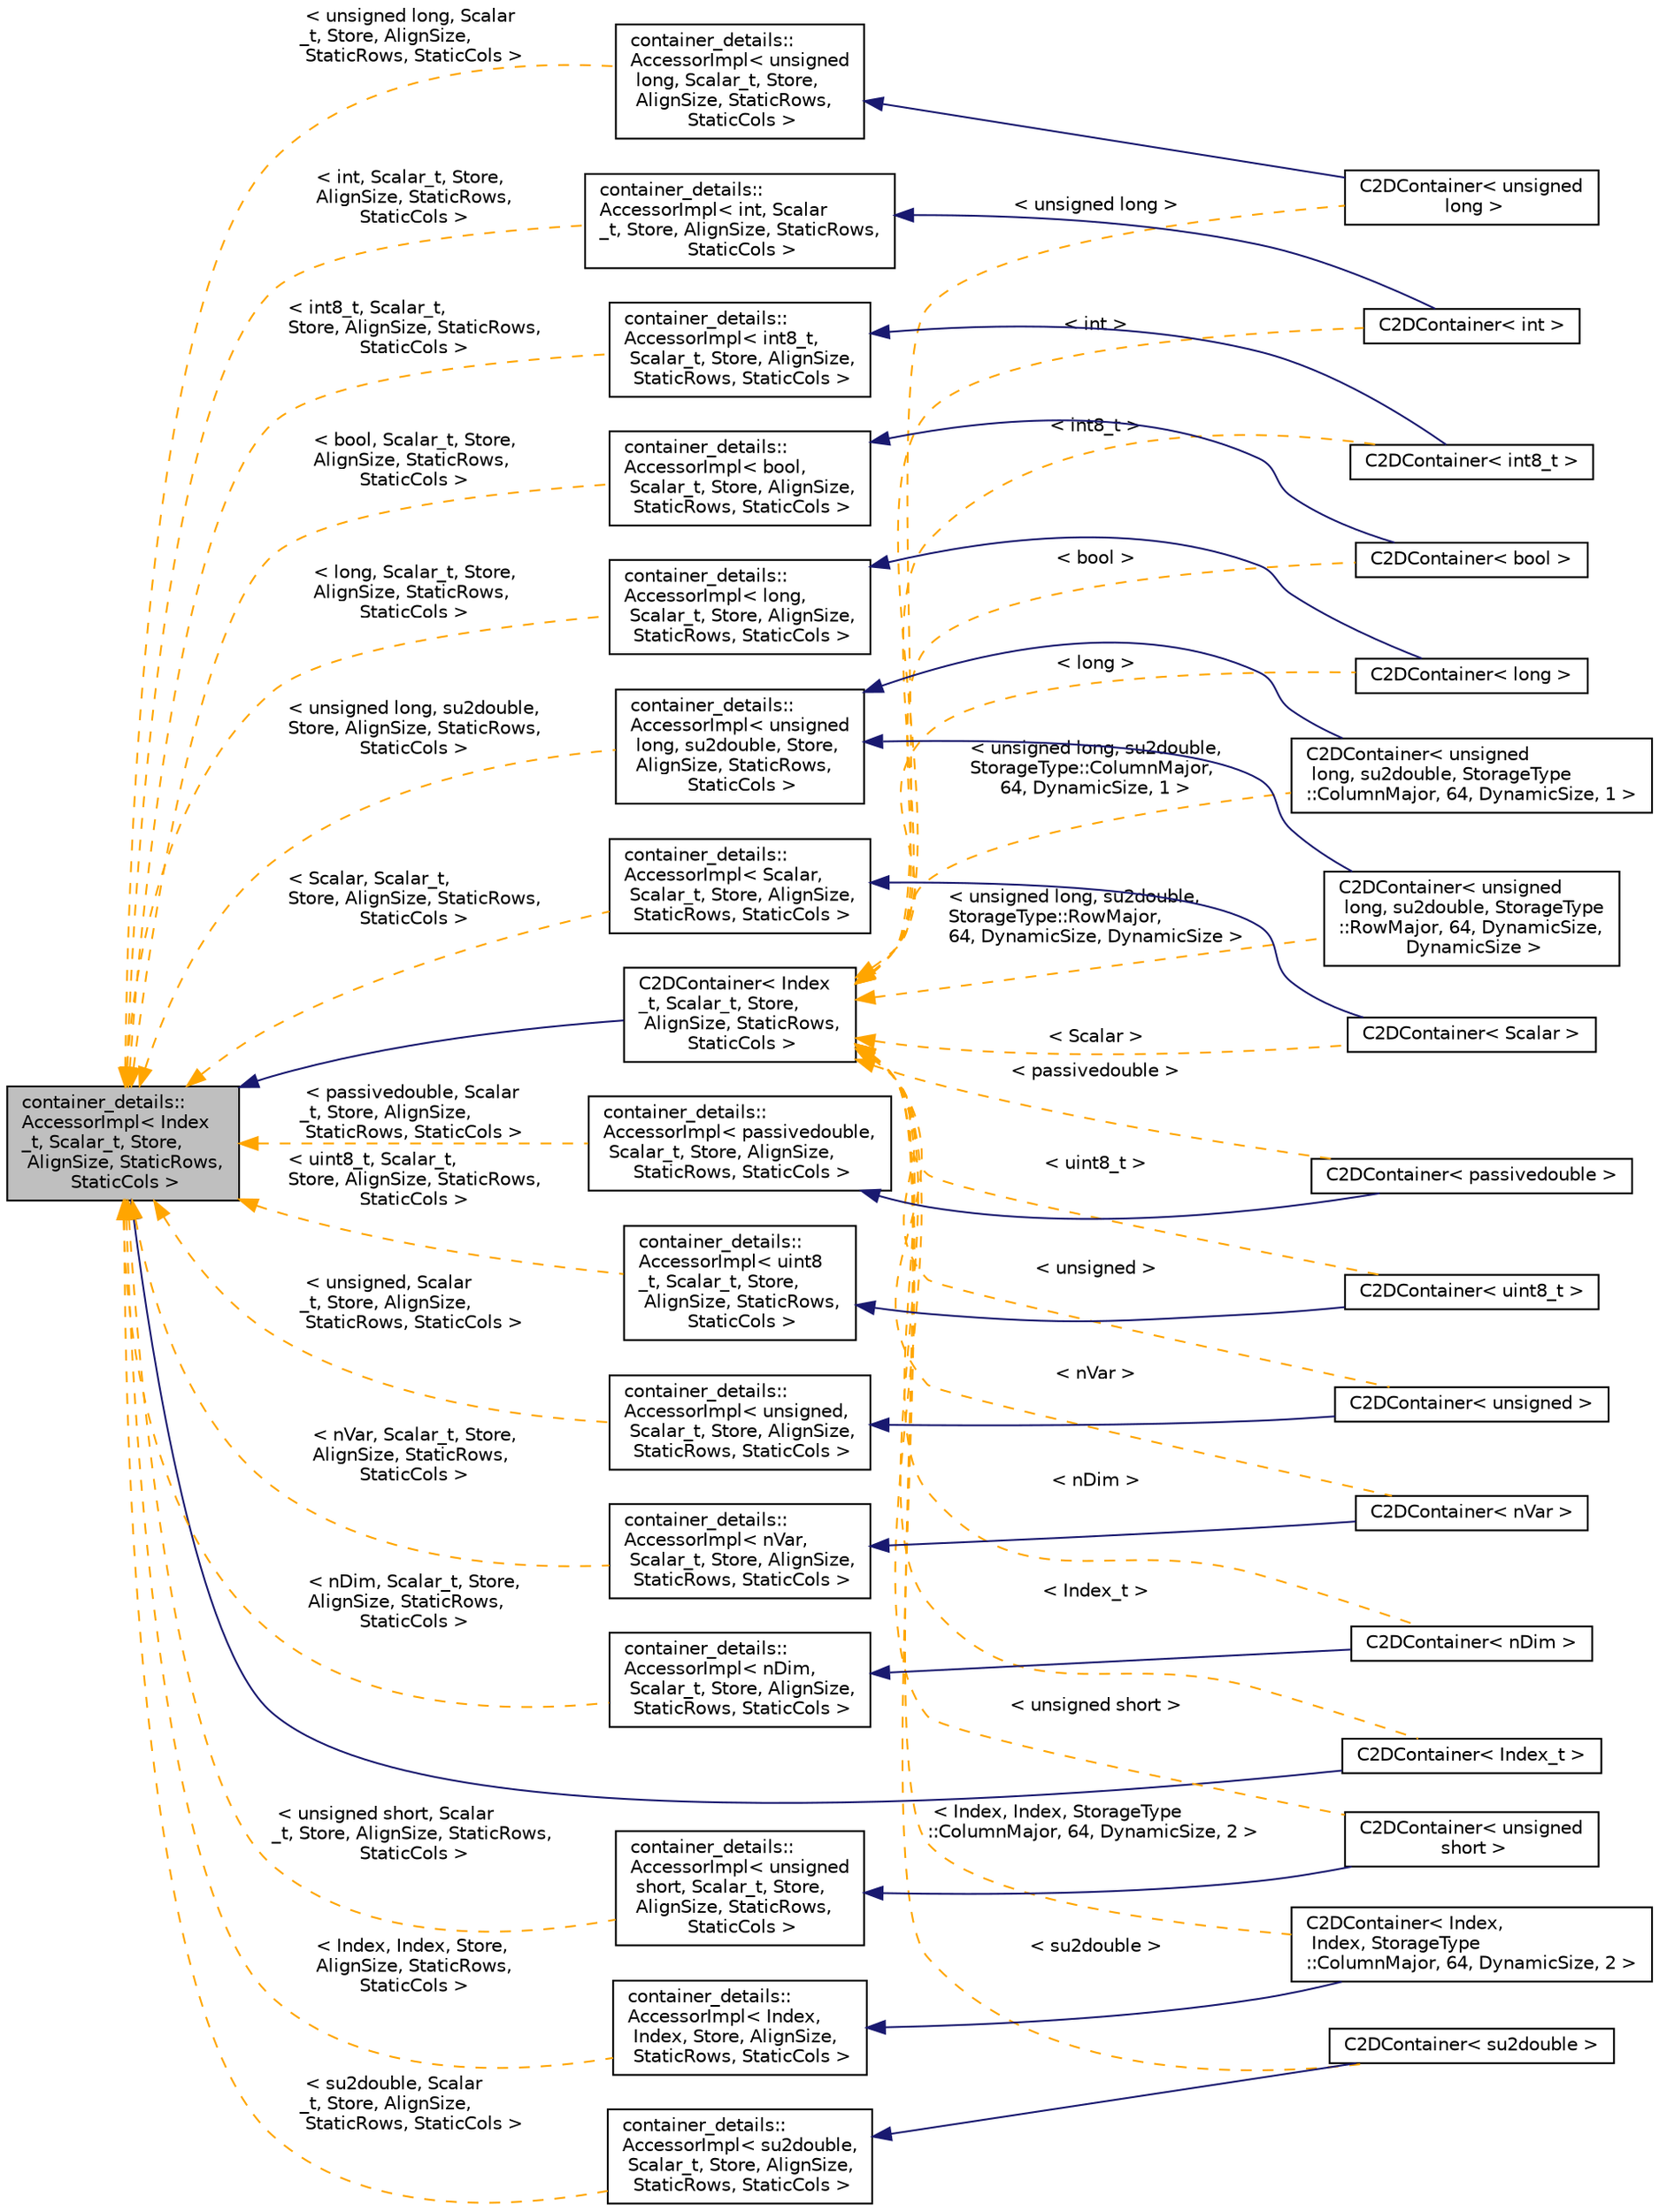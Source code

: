 digraph "container_details::AccessorImpl&lt; Index_t, Scalar_t, Store, AlignSize, StaticRows, StaticCols &gt;"
{
 // LATEX_PDF_SIZE
  edge [fontname="Helvetica",fontsize="10",labelfontname="Helvetica",labelfontsize="10"];
  node [fontname="Helvetica",fontsize="10",shape=record];
  rankdir="LR";
  Node1 [label="container_details::\lAccessorImpl\< Index\l_t, Scalar_t, Store,\l AlignSize, StaticRows,\l StaticCols \>",height=0.2,width=0.4,color="black", fillcolor="grey75", style="filled", fontcolor="black",tooltip="Base accessor class and version of template for both sizes known at compile time."];
  Node1 -> Node2 [dir="back",color="midnightblue",fontsize="10",style="solid",fontname="Helvetica"];
  Node2 [label="C2DContainer\< Index\l_t, Scalar_t, Store,\l AlignSize, StaticRows,\l StaticCols \>",height=0.2,width=0.4,color="black", fillcolor="white", style="filled",URL="$classC2DContainer.html",tooltip="A templated matrix/vector-like object."];
  Node2 -> Node3 [dir="back",color="orange",fontsize="10",style="dashed",label=" \< int8_t \>" ,fontname="Helvetica"];
  Node3 [label="C2DContainer\< int8_t \>",height=0.2,width=0.4,color="black", fillcolor="white", style="filled",URL="$classC2DContainer.html",tooltip=" "];
  Node2 -> Node4 [dir="back",color="orange",fontsize="10",style="dashed",label=" \< long \>" ,fontname="Helvetica"];
  Node4 [label="C2DContainer\< long \>",height=0.2,width=0.4,color="black", fillcolor="white", style="filled",URL="$classC2DContainer.html",tooltip=" "];
  Node2 -> Node5 [dir="back",color="orange",fontsize="10",style="dashed",label=" \< passivedouble \>" ,fontname="Helvetica"];
  Node5 [label="C2DContainer\< passivedouble \>",height=0.2,width=0.4,color="black", fillcolor="white", style="filled",URL="$classC2DContainer.html",tooltip=" "];
  Node2 -> Node6 [dir="back",color="orange",fontsize="10",style="dashed",label=" \< Scalar \>" ,fontname="Helvetica"];
  Node6 [label="C2DContainer\< Scalar \>",height=0.2,width=0.4,color="black", fillcolor="white", style="filled",URL="$classC2DContainer.html",tooltip=" "];
  Node2 -> Node7 [dir="back",color="orange",fontsize="10",style="dashed",label=" \< unsigned long \>" ,fontname="Helvetica"];
  Node7 [label="C2DContainer\< unsigned\l long \>",height=0.2,width=0.4,color="black", fillcolor="white", style="filled",URL="$classC2DContainer.html",tooltip=" "];
  Node2 -> Node8 [dir="back",color="orange",fontsize="10",style="dashed",label=" \< unsigned long, su2double,\l StorageType::ColumnMajor,\l 64, DynamicSize, 1 \>" ,fontname="Helvetica"];
  Node8 [label="C2DContainer\< unsigned\l long, su2double, StorageType\l::ColumnMajor, 64, DynamicSize, 1 \>",height=0.2,width=0.4,color="black", fillcolor="white", style="filled",URL="$classC2DContainer.html",tooltip=" "];
  Node2 -> Node9 [dir="back",color="orange",fontsize="10",style="dashed",label=" \< int \>" ,fontname="Helvetica"];
  Node9 [label="C2DContainer\< int \>",height=0.2,width=0.4,color="black", fillcolor="white", style="filled",URL="$classC2DContainer.html",tooltip=" "];
  Node2 -> Node10 [dir="back",color="orange",fontsize="10",style="dashed",label=" \< Index, Index, StorageType\l::ColumnMajor, 64, DynamicSize, 2 \>" ,fontname="Helvetica"];
  Node10 [label="C2DContainer\< Index,\l Index, StorageType\l::ColumnMajor, 64, DynamicSize, 2 \>",height=0.2,width=0.4,color="black", fillcolor="white", style="filled",URL="$classC2DContainer.html",tooltip=" "];
  Node2 -> Node11 [dir="back",color="orange",fontsize="10",style="dashed",label=" \< uint8_t \>" ,fontname="Helvetica"];
  Node11 [label="C2DContainer\< uint8_t \>",height=0.2,width=0.4,color="black", fillcolor="white", style="filled",URL="$classC2DContainer.html",tooltip=" "];
  Node2 -> Node12 [dir="back",color="orange",fontsize="10",style="dashed",label=" \< unsigned short \>" ,fontname="Helvetica"];
  Node12 [label="C2DContainer\< unsigned\l short \>",height=0.2,width=0.4,color="black", fillcolor="white", style="filled",URL="$classC2DContainer.html",tooltip=" "];
  Node2 -> Node13 [dir="back",color="orange",fontsize="10",style="dashed",label=" \< Index_t \>" ,fontname="Helvetica"];
  Node13 [label="C2DContainer\< Index_t \>",height=0.2,width=0.4,color="black", fillcolor="white", style="filled",URL="$classC2DContainer.html",tooltip=" "];
  Node2 -> Node14 [dir="back",color="orange",fontsize="10",style="dashed",label=" \< su2double \>" ,fontname="Helvetica"];
  Node14 [label="C2DContainer\< su2double \>",height=0.2,width=0.4,color="black", fillcolor="white", style="filled",URL="$classC2DContainer.html",tooltip=" "];
  Node2 -> Node15 [dir="back",color="orange",fontsize="10",style="dashed",label=" \< unsigned \>" ,fontname="Helvetica"];
  Node15 [label="C2DContainer\< unsigned \>",height=0.2,width=0.4,color="black", fillcolor="white", style="filled",URL="$classC2DContainer.html",tooltip=" "];
  Node2 -> Node16 [dir="back",color="orange",fontsize="10",style="dashed",label=" \< bool \>" ,fontname="Helvetica"];
  Node16 [label="C2DContainer\< bool \>",height=0.2,width=0.4,color="black", fillcolor="white", style="filled",URL="$classC2DContainer.html",tooltip=" "];
  Node2 -> Node17 [dir="back",color="orange",fontsize="10",style="dashed",label=" \< nDim \>" ,fontname="Helvetica"];
  Node17 [label="C2DContainer\< nDim \>",height=0.2,width=0.4,color="black", fillcolor="white", style="filled",URL="$classC2DContainer.html",tooltip=" "];
  Node2 -> Node18 [dir="back",color="orange",fontsize="10",style="dashed",label=" \< unsigned long, su2double,\l StorageType::RowMajor,\l 64, DynamicSize, DynamicSize \>" ,fontname="Helvetica"];
  Node18 [label="C2DContainer\< unsigned\l long, su2double, StorageType\l::RowMajor, 64, DynamicSize,\l DynamicSize \>",height=0.2,width=0.4,color="black", fillcolor="white", style="filled",URL="$classC2DContainer.html",tooltip=" "];
  Node2 -> Node19 [dir="back",color="orange",fontsize="10",style="dashed",label=" \< nVar \>" ,fontname="Helvetica"];
  Node19 [label="C2DContainer\< nVar \>",height=0.2,width=0.4,color="black", fillcolor="white", style="filled",URL="$classC2DContainer.html",tooltip=" "];
  Node1 -> Node13 [dir="back",color="midnightblue",fontsize="10",style="solid",fontname="Helvetica"];
  Node1 -> Node20 [dir="back",color="orange",fontsize="10",style="dashed",label=" \< uint8_t, Scalar_t,\l Store, AlignSize, StaticRows,\l StaticCols \>" ,fontname="Helvetica"];
  Node20 [label="container_details::\lAccessorImpl\< uint8\l_t, Scalar_t, Store,\l AlignSize, StaticRows,\l StaticCols \>",height=0.2,width=0.4,color="black", fillcolor="white", style="filled",URL="$classcontainer__details_1_1AccessorImpl.html",tooltip=" "];
  Node20 -> Node11 [dir="back",color="midnightblue",fontsize="10",style="solid",fontname="Helvetica"];
  Node1 -> Node21 [dir="back",color="orange",fontsize="10",style="dashed",label=" \< Scalar, Scalar_t,\l Store, AlignSize, StaticRows,\l StaticCols \>" ,fontname="Helvetica"];
  Node21 [label="container_details::\lAccessorImpl\< Scalar,\l Scalar_t, Store, AlignSize,\l StaticRows, StaticCols \>",height=0.2,width=0.4,color="black", fillcolor="white", style="filled",URL="$classcontainer__details_1_1AccessorImpl.html",tooltip=" "];
  Node21 -> Node6 [dir="back",color="midnightblue",fontsize="10",style="solid",fontname="Helvetica"];
  Node1 -> Node22 [dir="back",color="orange",fontsize="10",style="dashed",label=" \< Index, Index, Store,\l AlignSize, StaticRows,\l StaticCols \>" ,fontname="Helvetica"];
  Node22 [label="container_details::\lAccessorImpl\< Index,\l Index, Store, AlignSize,\l StaticRows, StaticCols \>",height=0.2,width=0.4,color="black", fillcolor="white", style="filled",URL="$classcontainer__details_1_1AccessorImpl.html",tooltip=" "];
  Node22 -> Node10 [dir="back",color="midnightblue",fontsize="10",style="solid",fontname="Helvetica"];
  Node1 -> Node23 [dir="back",color="orange",fontsize="10",style="dashed",label=" \< nVar, Scalar_t, Store,\l AlignSize, StaticRows,\l StaticCols \>" ,fontname="Helvetica"];
  Node23 [label="container_details::\lAccessorImpl\< nVar,\l Scalar_t, Store, AlignSize,\l StaticRows, StaticCols \>",height=0.2,width=0.4,color="black", fillcolor="white", style="filled",URL="$classcontainer__details_1_1AccessorImpl.html",tooltip=" "];
  Node23 -> Node19 [dir="back",color="midnightblue",fontsize="10",style="solid",fontname="Helvetica"];
  Node1 -> Node24 [dir="back",color="orange",fontsize="10",style="dashed",label=" \< bool, Scalar_t, Store,\l AlignSize, StaticRows,\l StaticCols \>" ,fontname="Helvetica"];
  Node24 [label="container_details::\lAccessorImpl\< bool,\l Scalar_t, Store, AlignSize,\l StaticRows, StaticCols \>",height=0.2,width=0.4,color="black", fillcolor="white", style="filled",URL="$classcontainer__details_1_1AccessorImpl.html",tooltip=" "];
  Node24 -> Node16 [dir="back",color="midnightblue",fontsize="10",style="solid",fontname="Helvetica"];
  Node1 -> Node25 [dir="back",color="orange",fontsize="10",style="dashed",label=" \< nDim, Scalar_t, Store,\l AlignSize, StaticRows,\l StaticCols \>" ,fontname="Helvetica"];
  Node25 [label="container_details::\lAccessorImpl\< nDim,\l Scalar_t, Store, AlignSize,\l StaticRows, StaticCols \>",height=0.2,width=0.4,color="black", fillcolor="white", style="filled",URL="$classcontainer__details_1_1AccessorImpl.html",tooltip=" "];
  Node25 -> Node17 [dir="back",color="midnightblue",fontsize="10",style="solid",fontname="Helvetica"];
  Node1 -> Node26 [dir="back",color="orange",fontsize="10",style="dashed",label=" \< unsigned long, su2double,\l Store, AlignSize, StaticRows,\l StaticCols \>" ,fontname="Helvetica"];
  Node26 [label="container_details::\lAccessorImpl\< unsigned\l long, su2double, Store,\l AlignSize, StaticRows,\l StaticCols \>",height=0.2,width=0.4,color="black", fillcolor="white", style="filled",URL="$classcontainer__details_1_1AccessorImpl.html",tooltip=" "];
  Node26 -> Node8 [dir="back",color="midnightblue",fontsize="10",style="solid",fontname="Helvetica"];
  Node26 -> Node18 [dir="back",color="midnightblue",fontsize="10",style="solid",fontname="Helvetica"];
  Node1 -> Node27 [dir="back",color="orange",fontsize="10",style="dashed",label=" \< unsigned short, Scalar\l_t, Store, AlignSize, StaticRows,\l StaticCols \>" ,fontname="Helvetica"];
  Node27 [label="container_details::\lAccessorImpl\< unsigned\l short, Scalar_t, Store,\l AlignSize, StaticRows,\l StaticCols \>",height=0.2,width=0.4,color="black", fillcolor="white", style="filled",URL="$classcontainer__details_1_1AccessorImpl.html",tooltip=" "];
  Node27 -> Node12 [dir="back",color="midnightblue",fontsize="10",style="solid",fontname="Helvetica"];
  Node1 -> Node28 [dir="back",color="orange",fontsize="10",style="dashed",label=" \< unsigned, Scalar\l_t, Store, AlignSize,\l StaticRows, StaticCols \>" ,fontname="Helvetica"];
  Node28 [label="container_details::\lAccessorImpl\< unsigned,\l Scalar_t, Store, AlignSize,\l StaticRows, StaticCols \>",height=0.2,width=0.4,color="black", fillcolor="white", style="filled",URL="$classcontainer__details_1_1AccessorImpl.html",tooltip=" "];
  Node28 -> Node15 [dir="back",color="midnightblue",fontsize="10",style="solid",fontname="Helvetica"];
  Node1 -> Node29 [dir="back",color="orange",fontsize="10",style="dashed",label=" \< su2double, Scalar\l_t, Store, AlignSize,\l StaticRows, StaticCols \>" ,fontname="Helvetica"];
  Node29 [label="container_details::\lAccessorImpl\< su2double,\l Scalar_t, Store, AlignSize,\l StaticRows, StaticCols \>",height=0.2,width=0.4,color="black", fillcolor="white", style="filled",URL="$classcontainer__details_1_1AccessorImpl.html",tooltip=" "];
  Node29 -> Node14 [dir="back",color="midnightblue",fontsize="10",style="solid",fontname="Helvetica"];
  Node1 -> Node30 [dir="back",color="orange",fontsize="10",style="dashed",label=" \< long, Scalar_t, Store,\l AlignSize, StaticRows,\l StaticCols \>" ,fontname="Helvetica"];
  Node30 [label="container_details::\lAccessorImpl\< long,\l Scalar_t, Store, AlignSize,\l StaticRows, StaticCols \>",height=0.2,width=0.4,color="black", fillcolor="white", style="filled",URL="$classcontainer__details_1_1AccessorImpl.html",tooltip=" "];
  Node30 -> Node4 [dir="back",color="midnightblue",fontsize="10",style="solid",fontname="Helvetica"];
  Node1 -> Node31 [dir="back",color="orange",fontsize="10",style="dashed",label=" \< unsigned long, Scalar\l_t, Store, AlignSize,\l StaticRows, StaticCols \>" ,fontname="Helvetica"];
  Node31 [label="container_details::\lAccessorImpl\< unsigned\l long, Scalar_t, Store,\l AlignSize, StaticRows,\l StaticCols \>",height=0.2,width=0.4,color="black", fillcolor="white", style="filled",URL="$classcontainer__details_1_1AccessorImpl.html",tooltip=" "];
  Node31 -> Node7 [dir="back",color="midnightblue",fontsize="10",style="solid",fontname="Helvetica"];
  Node1 -> Node32 [dir="back",color="orange",fontsize="10",style="dashed",label=" \< int8_t, Scalar_t,\l Store, AlignSize, StaticRows,\l StaticCols \>" ,fontname="Helvetica"];
  Node32 [label="container_details::\lAccessorImpl\< int8_t,\l Scalar_t, Store, AlignSize,\l StaticRows, StaticCols \>",height=0.2,width=0.4,color="black", fillcolor="white", style="filled",URL="$classcontainer__details_1_1AccessorImpl.html",tooltip=" "];
  Node32 -> Node3 [dir="back",color="midnightblue",fontsize="10",style="solid",fontname="Helvetica"];
  Node1 -> Node33 [dir="back",color="orange",fontsize="10",style="dashed",label=" \< passivedouble, Scalar\l_t, Store, AlignSize,\l StaticRows, StaticCols \>" ,fontname="Helvetica"];
  Node33 [label="container_details::\lAccessorImpl\< passivedouble,\l Scalar_t, Store, AlignSize,\l StaticRows, StaticCols \>",height=0.2,width=0.4,color="black", fillcolor="white", style="filled",URL="$classcontainer__details_1_1AccessorImpl.html",tooltip=" "];
  Node33 -> Node5 [dir="back",color="midnightblue",fontsize="10",style="solid",fontname="Helvetica"];
  Node1 -> Node34 [dir="back",color="orange",fontsize="10",style="dashed",label=" \< int, Scalar_t, Store,\l AlignSize, StaticRows,\l StaticCols \>" ,fontname="Helvetica"];
  Node34 [label="container_details::\lAccessorImpl\< int, Scalar\l_t, Store, AlignSize, StaticRows,\l StaticCols \>",height=0.2,width=0.4,color="black", fillcolor="white", style="filled",URL="$classcontainer__details_1_1AccessorImpl.html",tooltip=" "];
  Node34 -> Node9 [dir="back",color="midnightblue",fontsize="10",style="solid",fontname="Helvetica"];
}
